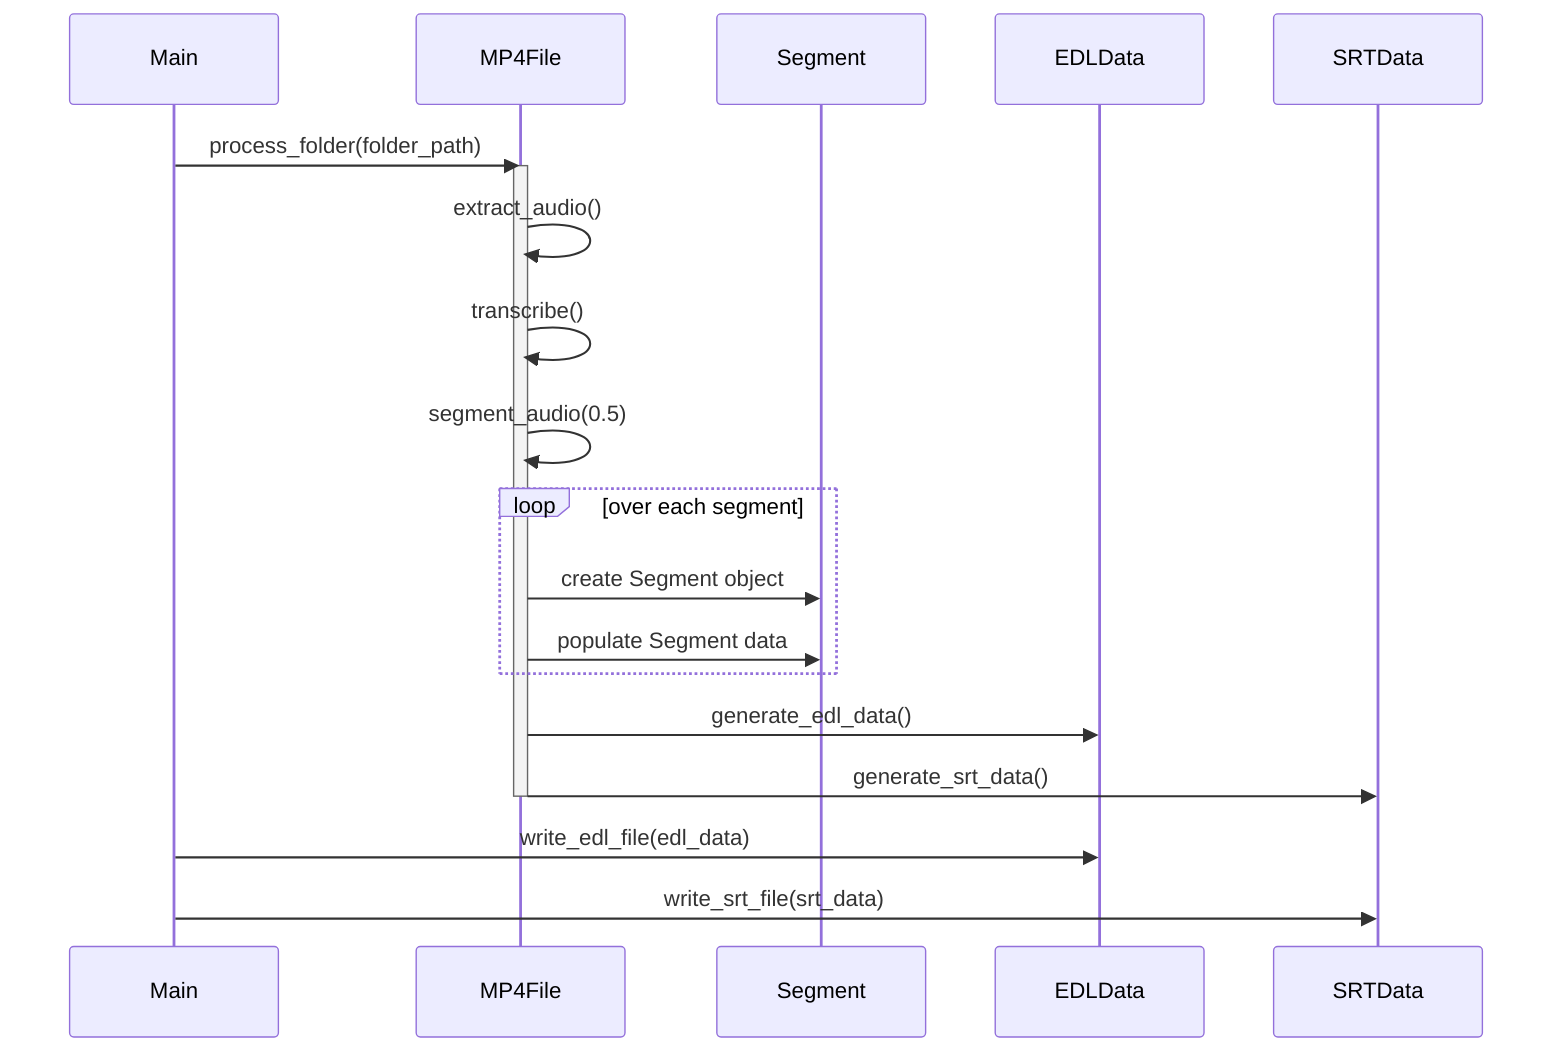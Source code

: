 sequenceDiagram
    participant Main as Main
    participant MP4File as MP4File
    participant Segment as Segment
    participant EDLData as EDLData
    participant SRTData as SRTData
    Main->>MP4File: process_folder(folder_path)
    activate MP4File
    MP4File->>MP4File: extract_audio()
    MP4File->>MP4File: transcribe()
    MP4File->>MP4File: segment_audio(0.5)
    loop over each segment
        MP4File->>Segment: create Segment object
        MP4File->>Segment: populate Segment data
    end
    MP4File->>EDLData: generate_edl_data()
    MP4File->>SRTData: generate_srt_data()
    deactivate MP4File
    Main->>EDLData: write_edl_file(edl_data)
    Main->>SRTData: write_srt_file(srt_data)